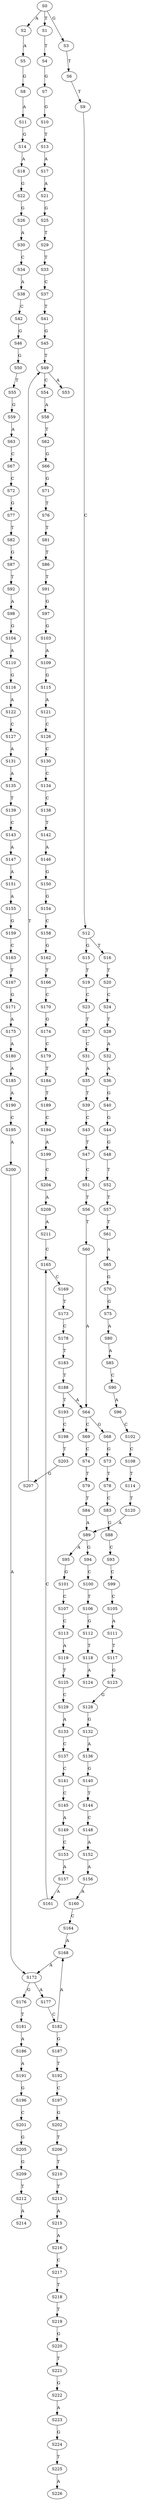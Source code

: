 strict digraph  {
	S0 -> S1 [ label = T ];
	S0 -> S2 [ label = A ];
	S0 -> S3 [ label = G ];
	S1 -> S4 [ label = T ];
	S2 -> S5 [ label = A ];
	S3 -> S6 [ label = T ];
	S4 -> S7 [ label = G ];
	S5 -> S8 [ label = G ];
	S6 -> S9 [ label = T ];
	S7 -> S10 [ label = G ];
	S8 -> S11 [ label = A ];
	S9 -> S12 [ label = C ];
	S10 -> S13 [ label = T ];
	S11 -> S14 [ label = G ];
	S12 -> S15 [ label = G ];
	S12 -> S16 [ label = T ];
	S13 -> S17 [ label = A ];
	S14 -> S18 [ label = A ];
	S15 -> S19 [ label = T ];
	S16 -> S20 [ label = T ];
	S17 -> S21 [ label = A ];
	S18 -> S22 [ label = G ];
	S19 -> S23 [ label = C ];
	S20 -> S24 [ label = C ];
	S21 -> S25 [ label = G ];
	S22 -> S26 [ label = G ];
	S23 -> S27 [ label = T ];
	S24 -> S28 [ label = T ];
	S25 -> S29 [ label = T ];
	S26 -> S30 [ label = A ];
	S27 -> S31 [ label = C ];
	S28 -> S32 [ label = A ];
	S29 -> S33 [ label = T ];
	S30 -> S34 [ label = C ];
	S31 -> S35 [ label = A ];
	S32 -> S36 [ label = A ];
	S33 -> S37 [ label = C ];
	S34 -> S38 [ label = A ];
	S35 -> S39 [ label = T ];
	S36 -> S40 [ label = G ];
	S37 -> S41 [ label = T ];
	S38 -> S42 [ label = C ];
	S39 -> S43 [ label = C ];
	S40 -> S44 [ label = G ];
	S41 -> S45 [ label = G ];
	S42 -> S46 [ label = G ];
	S43 -> S47 [ label = T ];
	S44 -> S48 [ label = G ];
	S45 -> S49 [ label = T ];
	S46 -> S50 [ label = G ];
	S47 -> S51 [ label = C ];
	S48 -> S52 [ label = T ];
	S49 -> S53 [ label = A ];
	S49 -> S54 [ label = C ];
	S50 -> S55 [ label = T ];
	S51 -> S56 [ label = T ];
	S52 -> S57 [ label = T ];
	S54 -> S58 [ label = A ];
	S55 -> S59 [ label = G ];
	S56 -> S60 [ label = T ];
	S57 -> S61 [ label = T ];
	S58 -> S62 [ label = T ];
	S59 -> S63 [ label = A ];
	S60 -> S64 [ label = A ];
	S61 -> S65 [ label = A ];
	S62 -> S66 [ label = G ];
	S63 -> S67 [ label = C ];
	S64 -> S68 [ label = G ];
	S64 -> S69 [ label = C ];
	S65 -> S70 [ label = G ];
	S66 -> S71 [ label = G ];
	S67 -> S72 [ label = C ];
	S68 -> S73 [ label = G ];
	S69 -> S74 [ label = C ];
	S70 -> S75 [ label = G ];
	S71 -> S76 [ label = T ];
	S72 -> S77 [ label = G ];
	S73 -> S78 [ label = T ];
	S74 -> S79 [ label = T ];
	S75 -> S80 [ label = A ];
	S76 -> S81 [ label = T ];
	S77 -> S82 [ label = T ];
	S78 -> S83 [ label = C ];
	S79 -> S84 [ label = T ];
	S80 -> S85 [ label = A ];
	S81 -> S86 [ label = T ];
	S82 -> S87 [ label = G ];
	S83 -> S88 [ label = G ];
	S84 -> S89 [ label = A ];
	S85 -> S90 [ label = C ];
	S86 -> S91 [ label = T ];
	S87 -> S92 [ label = T ];
	S88 -> S93 [ label = C ];
	S89 -> S94 [ label = G ];
	S89 -> S95 [ label = A ];
	S90 -> S96 [ label = A ];
	S91 -> S97 [ label = G ];
	S92 -> S98 [ label = A ];
	S93 -> S99 [ label = C ];
	S94 -> S100 [ label = C ];
	S95 -> S101 [ label = G ];
	S96 -> S102 [ label = C ];
	S97 -> S103 [ label = G ];
	S98 -> S104 [ label = G ];
	S99 -> S105 [ label = C ];
	S100 -> S106 [ label = T ];
	S101 -> S107 [ label = C ];
	S102 -> S108 [ label = C ];
	S103 -> S109 [ label = A ];
	S104 -> S110 [ label = A ];
	S105 -> S111 [ label = A ];
	S106 -> S112 [ label = G ];
	S107 -> S113 [ label = C ];
	S108 -> S114 [ label = T ];
	S109 -> S115 [ label = G ];
	S110 -> S116 [ label = G ];
	S111 -> S117 [ label = T ];
	S112 -> S118 [ label = T ];
	S113 -> S119 [ label = A ];
	S114 -> S120 [ label = T ];
	S115 -> S121 [ label = A ];
	S116 -> S122 [ label = A ];
	S117 -> S123 [ label = G ];
	S118 -> S124 [ label = A ];
	S119 -> S125 [ label = T ];
	S120 -> S89 [ label = A ];
	S121 -> S126 [ label = C ];
	S122 -> S127 [ label = C ];
	S123 -> S128 [ label = G ];
	S125 -> S129 [ label = C ];
	S126 -> S130 [ label = C ];
	S127 -> S131 [ label = A ];
	S128 -> S132 [ label = G ];
	S129 -> S133 [ label = A ];
	S130 -> S134 [ label = C ];
	S131 -> S135 [ label = A ];
	S132 -> S136 [ label = A ];
	S133 -> S137 [ label = C ];
	S134 -> S138 [ label = C ];
	S135 -> S139 [ label = T ];
	S136 -> S140 [ label = G ];
	S137 -> S141 [ label = C ];
	S138 -> S142 [ label = T ];
	S139 -> S143 [ label = C ];
	S140 -> S144 [ label = T ];
	S141 -> S145 [ label = C ];
	S142 -> S146 [ label = A ];
	S143 -> S147 [ label = A ];
	S144 -> S148 [ label = C ];
	S145 -> S149 [ label = A ];
	S146 -> S150 [ label = G ];
	S147 -> S151 [ label = A ];
	S148 -> S152 [ label = A ];
	S149 -> S153 [ label = C ];
	S150 -> S154 [ label = G ];
	S151 -> S155 [ label = A ];
	S152 -> S156 [ label = A ];
	S153 -> S157 [ label = A ];
	S154 -> S158 [ label = C ];
	S155 -> S159 [ label = G ];
	S156 -> S160 [ label = A ];
	S157 -> S161 [ label = A ];
	S158 -> S162 [ label = G ];
	S159 -> S163 [ label = C ];
	S160 -> S164 [ label = C ];
	S161 -> S165 [ label = C ];
	S162 -> S166 [ label = T ];
	S163 -> S167 [ label = T ];
	S164 -> S168 [ label = A ];
	S165 -> S169 [ label = C ];
	S166 -> S170 [ label = C ];
	S167 -> S171 [ label = G ];
	S168 -> S172 [ label = A ];
	S169 -> S173 [ label = T ];
	S170 -> S174 [ label = G ];
	S171 -> S175 [ label = A ];
	S172 -> S176 [ label = G ];
	S172 -> S177 [ label = A ];
	S173 -> S178 [ label = C ];
	S174 -> S179 [ label = C ];
	S175 -> S180 [ label = A ];
	S176 -> S181 [ label = T ];
	S177 -> S182 [ label = C ];
	S178 -> S183 [ label = T ];
	S179 -> S184 [ label = T ];
	S180 -> S185 [ label = A ];
	S181 -> S186 [ label = A ];
	S182 -> S168 [ label = A ];
	S182 -> S187 [ label = G ];
	S183 -> S188 [ label = T ];
	S184 -> S189 [ label = T ];
	S185 -> S190 [ label = A ];
	S186 -> S191 [ label = A ];
	S187 -> S192 [ label = T ];
	S188 -> S193 [ label = T ];
	S188 -> S64 [ label = A ];
	S189 -> S194 [ label = C ];
	S190 -> S195 [ label = C ];
	S191 -> S196 [ label = G ];
	S192 -> S197 [ label = C ];
	S193 -> S198 [ label = C ];
	S194 -> S199 [ label = A ];
	S195 -> S200 [ label = A ];
	S196 -> S201 [ label = C ];
	S197 -> S202 [ label = G ];
	S198 -> S203 [ label = T ];
	S199 -> S204 [ label = C ];
	S200 -> S172 [ label = A ];
	S201 -> S205 [ label = G ];
	S202 -> S206 [ label = T ];
	S203 -> S207 [ label = G ];
	S204 -> S208 [ label = A ];
	S205 -> S209 [ label = G ];
	S206 -> S210 [ label = T ];
	S207 -> S49 [ label = T ];
	S208 -> S211 [ label = A ];
	S209 -> S212 [ label = T ];
	S210 -> S213 [ label = T ];
	S211 -> S165 [ label = C ];
	S212 -> S214 [ label = A ];
	S213 -> S215 [ label = A ];
	S215 -> S216 [ label = A ];
	S216 -> S217 [ label = C ];
	S217 -> S218 [ label = T ];
	S218 -> S219 [ label = T ];
	S219 -> S220 [ label = G ];
	S220 -> S221 [ label = T ];
	S221 -> S222 [ label = G ];
	S222 -> S223 [ label = A ];
	S223 -> S224 [ label = G ];
	S224 -> S225 [ label = T ];
	S225 -> S226 [ label = A ];
}
